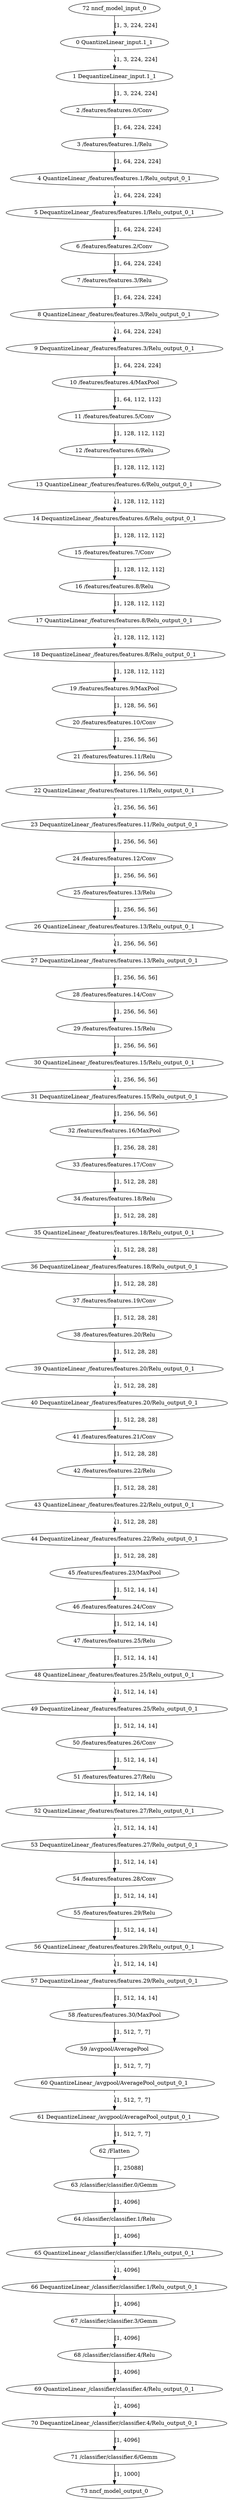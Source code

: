 strict digraph  {
"0 QuantizeLinear_input.1_1" [id=0, type=QuantizeLinear];
"1 DequantizeLinear_input.1_1" [id=1, type=DequantizeLinear];
"2 /features/features.0/Conv" [id=2, type=Conv];
"3 /features/features.1/Relu" [id=3, type=Relu];
"4 QuantizeLinear_/features/features.1/Relu_output_0_1" [id=4, type=QuantizeLinear];
"5 DequantizeLinear_/features/features.1/Relu_output_0_1" [id=5, type=DequantizeLinear];
"6 /features/features.2/Conv" [id=6, type=Conv];
"7 /features/features.3/Relu" [id=7, type=Relu];
"8 QuantizeLinear_/features/features.3/Relu_output_0_1" [id=8, type=QuantizeLinear];
"9 DequantizeLinear_/features/features.3/Relu_output_0_1" [id=9, type=DequantizeLinear];
"10 /features/features.4/MaxPool" [id=10, type=MaxPool];
"11 /features/features.5/Conv" [id=11, type=Conv];
"12 /features/features.6/Relu" [id=12, type=Relu];
"13 QuantizeLinear_/features/features.6/Relu_output_0_1" [id=13, type=QuantizeLinear];
"14 DequantizeLinear_/features/features.6/Relu_output_0_1" [id=14, type=DequantizeLinear];
"15 /features/features.7/Conv" [id=15, type=Conv];
"16 /features/features.8/Relu" [id=16, type=Relu];
"17 QuantizeLinear_/features/features.8/Relu_output_0_1" [id=17, type=QuantizeLinear];
"18 DequantizeLinear_/features/features.8/Relu_output_0_1" [id=18, type=DequantizeLinear];
"19 /features/features.9/MaxPool" [id=19, type=MaxPool];
"20 /features/features.10/Conv" [id=20, type=Conv];
"21 /features/features.11/Relu" [id=21, type=Relu];
"22 QuantizeLinear_/features/features.11/Relu_output_0_1" [id=22, type=QuantizeLinear];
"23 DequantizeLinear_/features/features.11/Relu_output_0_1" [id=23, type=DequantizeLinear];
"24 /features/features.12/Conv" [id=24, type=Conv];
"25 /features/features.13/Relu" [id=25, type=Relu];
"26 QuantizeLinear_/features/features.13/Relu_output_0_1" [id=26, type=QuantizeLinear];
"27 DequantizeLinear_/features/features.13/Relu_output_0_1" [id=27, type=DequantizeLinear];
"28 /features/features.14/Conv" [id=28, type=Conv];
"29 /features/features.15/Relu" [id=29, type=Relu];
"30 QuantizeLinear_/features/features.15/Relu_output_0_1" [id=30, type=QuantizeLinear];
"31 DequantizeLinear_/features/features.15/Relu_output_0_1" [id=31, type=DequantizeLinear];
"32 /features/features.16/MaxPool" [id=32, type=MaxPool];
"33 /features/features.17/Conv" [id=33, type=Conv];
"34 /features/features.18/Relu" [id=34, type=Relu];
"35 QuantizeLinear_/features/features.18/Relu_output_0_1" [id=35, type=QuantizeLinear];
"36 DequantizeLinear_/features/features.18/Relu_output_0_1" [id=36, type=DequantizeLinear];
"37 /features/features.19/Conv" [id=37, type=Conv];
"38 /features/features.20/Relu" [id=38, type=Relu];
"39 QuantizeLinear_/features/features.20/Relu_output_0_1" [id=39, type=QuantizeLinear];
"40 DequantizeLinear_/features/features.20/Relu_output_0_1" [id=40, type=DequantizeLinear];
"41 /features/features.21/Conv" [id=41, type=Conv];
"42 /features/features.22/Relu" [id=42, type=Relu];
"43 QuantizeLinear_/features/features.22/Relu_output_0_1" [id=43, type=QuantizeLinear];
"44 DequantizeLinear_/features/features.22/Relu_output_0_1" [id=44, type=DequantizeLinear];
"45 /features/features.23/MaxPool" [id=45, type=MaxPool];
"46 /features/features.24/Conv" [id=46, type=Conv];
"47 /features/features.25/Relu" [id=47, type=Relu];
"48 QuantizeLinear_/features/features.25/Relu_output_0_1" [id=48, type=QuantizeLinear];
"49 DequantizeLinear_/features/features.25/Relu_output_0_1" [id=49, type=DequantizeLinear];
"50 /features/features.26/Conv" [id=50, type=Conv];
"51 /features/features.27/Relu" [id=51, type=Relu];
"52 QuantizeLinear_/features/features.27/Relu_output_0_1" [id=52, type=QuantizeLinear];
"53 DequantizeLinear_/features/features.27/Relu_output_0_1" [id=53, type=DequantizeLinear];
"54 /features/features.28/Conv" [id=54, type=Conv];
"55 /features/features.29/Relu" [id=55, type=Relu];
"56 QuantizeLinear_/features/features.29/Relu_output_0_1" [id=56, type=QuantizeLinear];
"57 DequantizeLinear_/features/features.29/Relu_output_0_1" [id=57, type=DequantizeLinear];
"58 /features/features.30/MaxPool" [id=58, type=MaxPool];
"59 /avgpool/AveragePool" [id=59, type=AveragePool];
"60 QuantizeLinear_/avgpool/AveragePool_output_0_1" [id=60, type=QuantizeLinear];
"61 DequantizeLinear_/avgpool/AveragePool_output_0_1" [id=61, type=DequantizeLinear];
"62 /Flatten" [id=62, type=Flatten];
"63 /classifier/classifier.0/Gemm" [id=63, type=Gemm];
"64 /classifier/classifier.1/Relu" [id=64, type=Relu];
"65 QuantizeLinear_/classifier/classifier.1/Relu_output_0_1" [id=65, type=QuantizeLinear];
"66 DequantizeLinear_/classifier/classifier.1/Relu_output_0_1" [id=66, type=DequantizeLinear];
"67 /classifier/classifier.3/Gemm" [id=67, type=Gemm];
"68 /classifier/classifier.4/Relu" [id=68, type=Relu];
"69 QuantizeLinear_/classifier/classifier.4/Relu_output_0_1" [id=69, type=QuantizeLinear];
"70 DequantizeLinear_/classifier/classifier.4/Relu_output_0_1" [id=70, type=DequantizeLinear];
"71 /classifier/classifier.6/Gemm" [id=71, type=Gemm];
"72 nncf_model_input_0" [id=72, type=nncf_model_input];
"73 nncf_model_output_0" [id=73, type=nncf_model_output];
"0 QuantizeLinear_input.1_1" -> "1 DequantizeLinear_input.1_1"  [label="[1, 3, 224, 224]", style=dashed];
"1 DequantizeLinear_input.1_1" -> "2 /features/features.0/Conv"  [label="[1, 3, 224, 224]", style=solid];
"2 /features/features.0/Conv" -> "3 /features/features.1/Relu"  [label="[1, 64, 224, 224]", style=solid];
"3 /features/features.1/Relu" -> "4 QuantizeLinear_/features/features.1/Relu_output_0_1"  [label="[1, 64, 224, 224]", style=solid];
"4 QuantizeLinear_/features/features.1/Relu_output_0_1" -> "5 DequantizeLinear_/features/features.1/Relu_output_0_1"  [label="[1, 64, 224, 224]", style=dashed];
"5 DequantizeLinear_/features/features.1/Relu_output_0_1" -> "6 /features/features.2/Conv"  [label="[1, 64, 224, 224]", style=solid];
"6 /features/features.2/Conv" -> "7 /features/features.3/Relu"  [label="[1, 64, 224, 224]", style=solid];
"7 /features/features.3/Relu" -> "8 QuantizeLinear_/features/features.3/Relu_output_0_1"  [label="[1, 64, 224, 224]", style=solid];
"8 QuantizeLinear_/features/features.3/Relu_output_0_1" -> "9 DequantizeLinear_/features/features.3/Relu_output_0_1"  [label="[1, 64, 224, 224]", style=dashed];
"9 DequantizeLinear_/features/features.3/Relu_output_0_1" -> "10 /features/features.4/MaxPool"  [label="[1, 64, 224, 224]", style=solid];
"10 /features/features.4/MaxPool" -> "11 /features/features.5/Conv"  [label="[1, 64, 112, 112]", style=solid];
"11 /features/features.5/Conv" -> "12 /features/features.6/Relu"  [label="[1, 128, 112, 112]", style=solid];
"12 /features/features.6/Relu" -> "13 QuantizeLinear_/features/features.6/Relu_output_0_1"  [label="[1, 128, 112, 112]", style=solid];
"13 QuantizeLinear_/features/features.6/Relu_output_0_1" -> "14 DequantizeLinear_/features/features.6/Relu_output_0_1"  [label="[1, 128, 112, 112]", style=dashed];
"14 DequantizeLinear_/features/features.6/Relu_output_0_1" -> "15 /features/features.7/Conv"  [label="[1, 128, 112, 112]", style=solid];
"15 /features/features.7/Conv" -> "16 /features/features.8/Relu"  [label="[1, 128, 112, 112]", style=solid];
"16 /features/features.8/Relu" -> "17 QuantizeLinear_/features/features.8/Relu_output_0_1"  [label="[1, 128, 112, 112]", style=solid];
"17 QuantizeLinear_/features/features.8/Relu_output_0_1" -> "18 DequantizeLinear_/features/features.8/Relu_output_0_1"  [label="[1, 128, 112, 112]", style=dashed];
"18 DequantizeLinear_/features/features.8/Relu_output_0_1" -> "19 /features/features.9/MaxPool"  [label="[1, 128, 112, 112]", style=solid];
"19 /features/features.9/MaxPool" -> "20 /features/features.10/Conv"  [label="[1, 128, 56, 56]", style=solid];
"20 /features/features.10/Conv" -> "21 /features/features.11/Relu"  [label="[1, 256, 56, 56]", style=solid];
"21 /features/features.11/Relu" -> "22 QuantizeLinear_/features/features.11/Relu_output_0_1"  [label="[1, 256, 56, 56]", style=solid];
"22 QuantizeLinear_/features/features.11/Relu_output_0_1" -> "23 DequantizeLinear_/features/features.11/Relu_output_0_1"  [label="[1, 256, 56, 56]", style=dashed];
"23 DequantizeLinear_/features/features.11/Relu_output_0_1" -> "24 /features/features.12/Conv"  [label="[1, 256, 56, 56]", style=solid];
"24 /features/features.12/Conv" -> "25 /features/features.13/Relu"  [label="[1, 256, 56, 56]", style=solid];
"25 /features/features.13/Relu" -> "26 QuantizeLinear_/features/features.13/Relu_output_0_1"  [label="[1, 256, 56, 56]", style=solid];
"26 QuantizeLinear_/features/features.13/Relu_output_0_1" -> "27 DequantizeLinear_/features/features.13/Relu_output_0_1"  [label="[1, 256, 56, 56]", style=dashed];
"27 DequantizeLinear_/features/features.13/Relu_output_0_1" -> "28 /features/features.14/Conv"  [label="[1, 256, 56, 56]", style=solid];
"28 /features/features.14/Conv" -> "29 /features/features.15/Relu"  [label="[1, 256, 56, 56]", style=solid];
"29 /features/features.15/Relu" -> "30 QuantizeLinear_/features/features.15/Relu_output_0_1"  [label="[1, 256, 56, 56]", style=solid];
"30 QuantizeLinear_/features/features.15/Relu_output_0_1" -> "31 DequantizeLinear_/features/features.15/Relu_output_0_1"  [label="[1, 256, 56, 56]", style=dashed];
"31 DequantizeLinear_/features/features.15/Relu_output_0_1" -> "32 /features/features.16/MaxPool"  [label="[1, 256, 56, 56]", style=solid];
"32 /features/features.16/MaxPool" -> "33 /features/features.17/Conv"  [label="[1, 256, 28, 28]", style=solid];
"33 /features/features.17/Conv" -> "34 /features/features.18/Relu"  [label="[1, 512, 28, 28]", style=solid];
"34 /features/features.18/Relu" -> "35 QuantizeLinear_/features/features.18/Relu_output_0_1"  [label="[1, 512, 28, 28]", style=solid];
"35 QuantizeLinear_/features/features.18/Relu_output_0_1" -> "36 DequantizeLinear_/features/features.18/Relu_output_0_1"  [label="[1, 512, 28, 28]", style=dashed];
"36 DequantizeLinear_/features/features.18/Relu_output_0_1" -> "37 /features/features.19/Conv"  [label="[1, 512, 28, 28]", style=solid];
"37 /features/features.19/Conv" -> "38 /features/features.20/Relu"  [label="[1, 512, 28, 28]", style=solid];
"38 /features/features.20/Relu" -> "39 QuantizeLinear_/features/features.20/Relu_output_0_1"  [label="[1, 512, 28, 28]", style=solid];
"39 QuantizeLinear_/features/features.20/Relu_output_0_1" -> "40 DequantizeLinear_/features/features.20/Relu_output_0_1"  [label="[1, 512, 28, 28]", style=dashed];
"40 DequantizeLinear_/features/features.20/Relu_output_0_1" -> "41 /features/features.21/Conv"  [label="[1, 512, 28, 28]", style=solid];
"41 /features/features.21/Conv" -> "42 /features/features.22/Relu"  [label="[1, 512, 28, 28]", style=solid];
"42 /features/features.22/Relu" -> "43 QuantizeLinear_/features/features.22/Relu_output_0_1"  [label="[1, 512, 28, 28]", style=solid];
"43 QuantizeLinear_/features/features.22/Relu_output_0_1" -> "44 DequantizeLinear_/features/features.22/Relu_output_0_1"  [label="[1, 512, 28, 28]", style=dashed];
"44 DequantizeLinear_/features/features.22/Relu_output_0_1" -> "45 /features/features.23/MaxPool"  [label="[1, 512, 28, 28]", style=solid];
"45 /features/features.23/MaxPool" -> "46 /features/features.24/Conv"  [label="[1, 512, 14, 14]", style=solid];
"46 /features/features.24/Conv" -> "47 /features/features.25/Relu"  [label="[1, 512, 14, 14]", style=solid];
"47 /features/features.25/Relu" -> "48 QuantizeLinear_/features/features.25/Relu_output_0_1"  [label="[1, 512, 14, 14]", style=solid];
"48 QuantizeLinear_/features/features.25/Relu_output_0_1" -> "49 DequantizeLinear_/features/features.25/Relu_output_0_1"  [label="[1, 512, 14, 14]", style=dashed];
"49 DequantizeLinear_/features/features.25/Relu_output_0_1" -> "50 /features/features.26/Conv"  [label="[1, 512, 14, 14]", style=solid];
"50 /features/features.26/Conv" -> "51 /features/features.27/Relu"  [label="[1, 512, 14, 14]", style=solid];
"51 /features/features.27/Relu" -> "52 QuantizeLinear_/features/features.27/Relu_output_0_1"  [label="[1, 512, 14, 14]", style=solid];
"52 QuantizeLinear_/features/features.27/Relu_output_0_1" -> "53 DequantizeLinear_/features/features.27/Relu_output_0_1"  [label="[1, 512, 14, 14]", style=dashed];
"53 DequantizeLinear_/features/features.27/Relu_output_0_1" -> "54 /features/features.28/Conv"  [label="[1, 512, 14, 14]", style=solid];
"54 /features/features.28/Conv" -> "55 /features/features.29/Relu"  [label="[1, 512, 14, 14]", style=solid];
"55 /features/features.29/Relu" -> "56 QuantizeLinear_/features/features.29/Relu_output_0_1"  [label="[1, 512, 14, 14]", style=solid];
"56 QuantizeLinear_/features/features.29/Relu_output_0_1" -> "57 DequantizeLinear_/features/features.29/Relu_output_0_1"  [label="[1, 512, 14, 14]", style=dashed];
"57 DequantizeLinear_/features/features.29/Relu_output_0_1" -> "58 /features/features.30/MaxPool"  [label="[1, 512, 14, 14]", style=solid];
"58 /features/features.30/MaxPool" -> "59 /avgpool/AveragePool"  [label="[1, 512, 7, 7]", style=solid];
"59 /avgpool/AveragePool" -> "60 QuantizeLinear_/avgpool/AveragePool_output_0_1"  [label="[1, 512, 7, 7]", style=solid];
"60 QuantizeLinear_/avgpool/AveragePool_output_0_1" -> "61 DequantizeLinear_/avgpool/AveragePool_output_0_1"  [label="[1, 512, 7, 7]", style=dashed];
"61 DequantizeLinear_/avgpool/AveragePool_output_0_1" -> "62 /Flatten"  [label="[1, 512, 7, 7]", style=solid];
"62 /Flatten" -> "63 /classifier/classifier.0/Gemm"  [label="[1, 25088]", style=solid];
"63 /classifier/classifier.0/Gemm" -> "64 /classifier/classifier.1/Relu"  [label="[1, 4096]", style=solid];
"64 /classifier/classifier.1/Relu" -> "65 QuantizeLinear_/classifier/classifier.1/Relu_output_0_1"  [label="[1, 4096]", style=solid];
"65 QuantizeLinear_/classifier/classifier.1/Relu_output_0_1" -> "66 DequantizeLinear_/classifier/classifier.1/Relu_output_0_1"  [label="[1, 4096]", style=dashed];
"66 DequantizeLinear_/classifier/classifier.1/Relu_output_0_1" -> "67 /classifier/classifier.3/Gemm"  [label="[1, 4096]", style=solid];
"67 /classifier/classifier.3/Gemm" -> "68 /classifier/classifier.4/Relu"  [label="[1, 4096]", style=solid];
"68 /classifier/classifier.4/Relu" -> "69 QuantizeLinear_/classifier/classifier.4/Relu_output_0_1"  [label="[1, 4096]", style=solid];
"69 QuantizeLinear_/classifier/classifier.4/Relu_output_0_1" -> "70 DequantizeLinear_/classifier/classifier.4/Relu_output_0_1"  [label="[1, 4096]", style=dashed];
"70 DequantizeLinear_/classifier/classifier.4/Relu_output_0_1" -> "71 /classifier/classifier.6/Gemm"  [label="[1, 4096]", style=solid];
"71 /classifier/classifier.6/Gemm" -> "73 nncf_model_output_0"  [label="[1, 1000]", style=solid];
"72 nncf_model_input_0" -> "0 QuantizeLinear_input.1_1"  [label="[1, 3, 224, 224]", style=solid];
}
